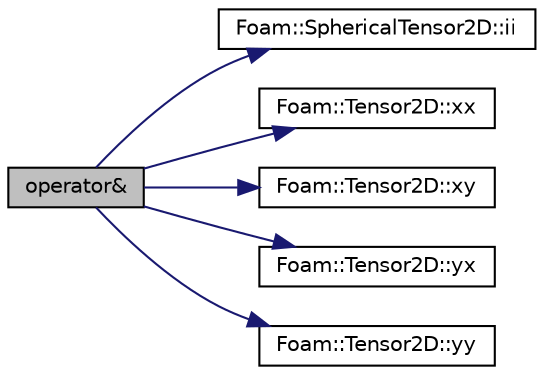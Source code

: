 digraph "operator&amp;"
{
  bgcolor="transparent";
  edge [fontname="Helvetica",fontsize="10",labelfontname="Helvetica",labelfontsize="10"];
  node [fontname="Helvetica",fontsize="10",shape=record];
  rankdir="LR";
  Node1 [label="operator&",height=0.2,width=0.4,color="black", fillcolor="grey75", style="filled", fontcolor="black"];
  Node1 -> Node2 [color="midnightblue",fontsize="10",style="solid",fontname="Helvetica"];
  Node2 [label="Foam::SphericalTensor2D::ii",height=0.2,width=0.4,color="black",URL="$a02475.html#a78451bea1dc260fb118d27eced566c17"];
  Node1 -> Node3 [color="midnightblue",fontsize="10",style="solid",fontname="Helvetica"];
  Node3 [label="Foam::Tensor2D::xx",height=0.2,width=0.4,color="black",URL="$a02640.html#adefeff2f0e457c0e62a5e9d1292e3569"];
  Node1 -> Node4 [color="midnightblue",fontsize="10",style="solid",fontname="Helvetica"];
  Node4 [label="Foam::Tensor2D::xy",height=0.2,width=0.4,color="black",URL="$a02640.html#a9eba447e6738c78e6b0694c15b09236e"];
  Node1 -> Node5 [color="midnightblue",fontsize="10",style="solid",fontname="Helvetica"];
  Node5 [label="Foam::Tensor2D::yx",height=0.2,width=0.4,color="black",URL="$a02640.html#a6db6b3dd02257844bb6fc0b9bf95ff5c"];
  Node1 -> Node6 [color="midnightblue",fontsize="10",style="solid",fontname="Helvetica"];
  Node6 [label="Foam::Tensor2D::yy",height=0.2,width=0.4,color="black",URL="$a02640.html#a1fabd792063b2f2c0c53693512a5baeb"];
}
